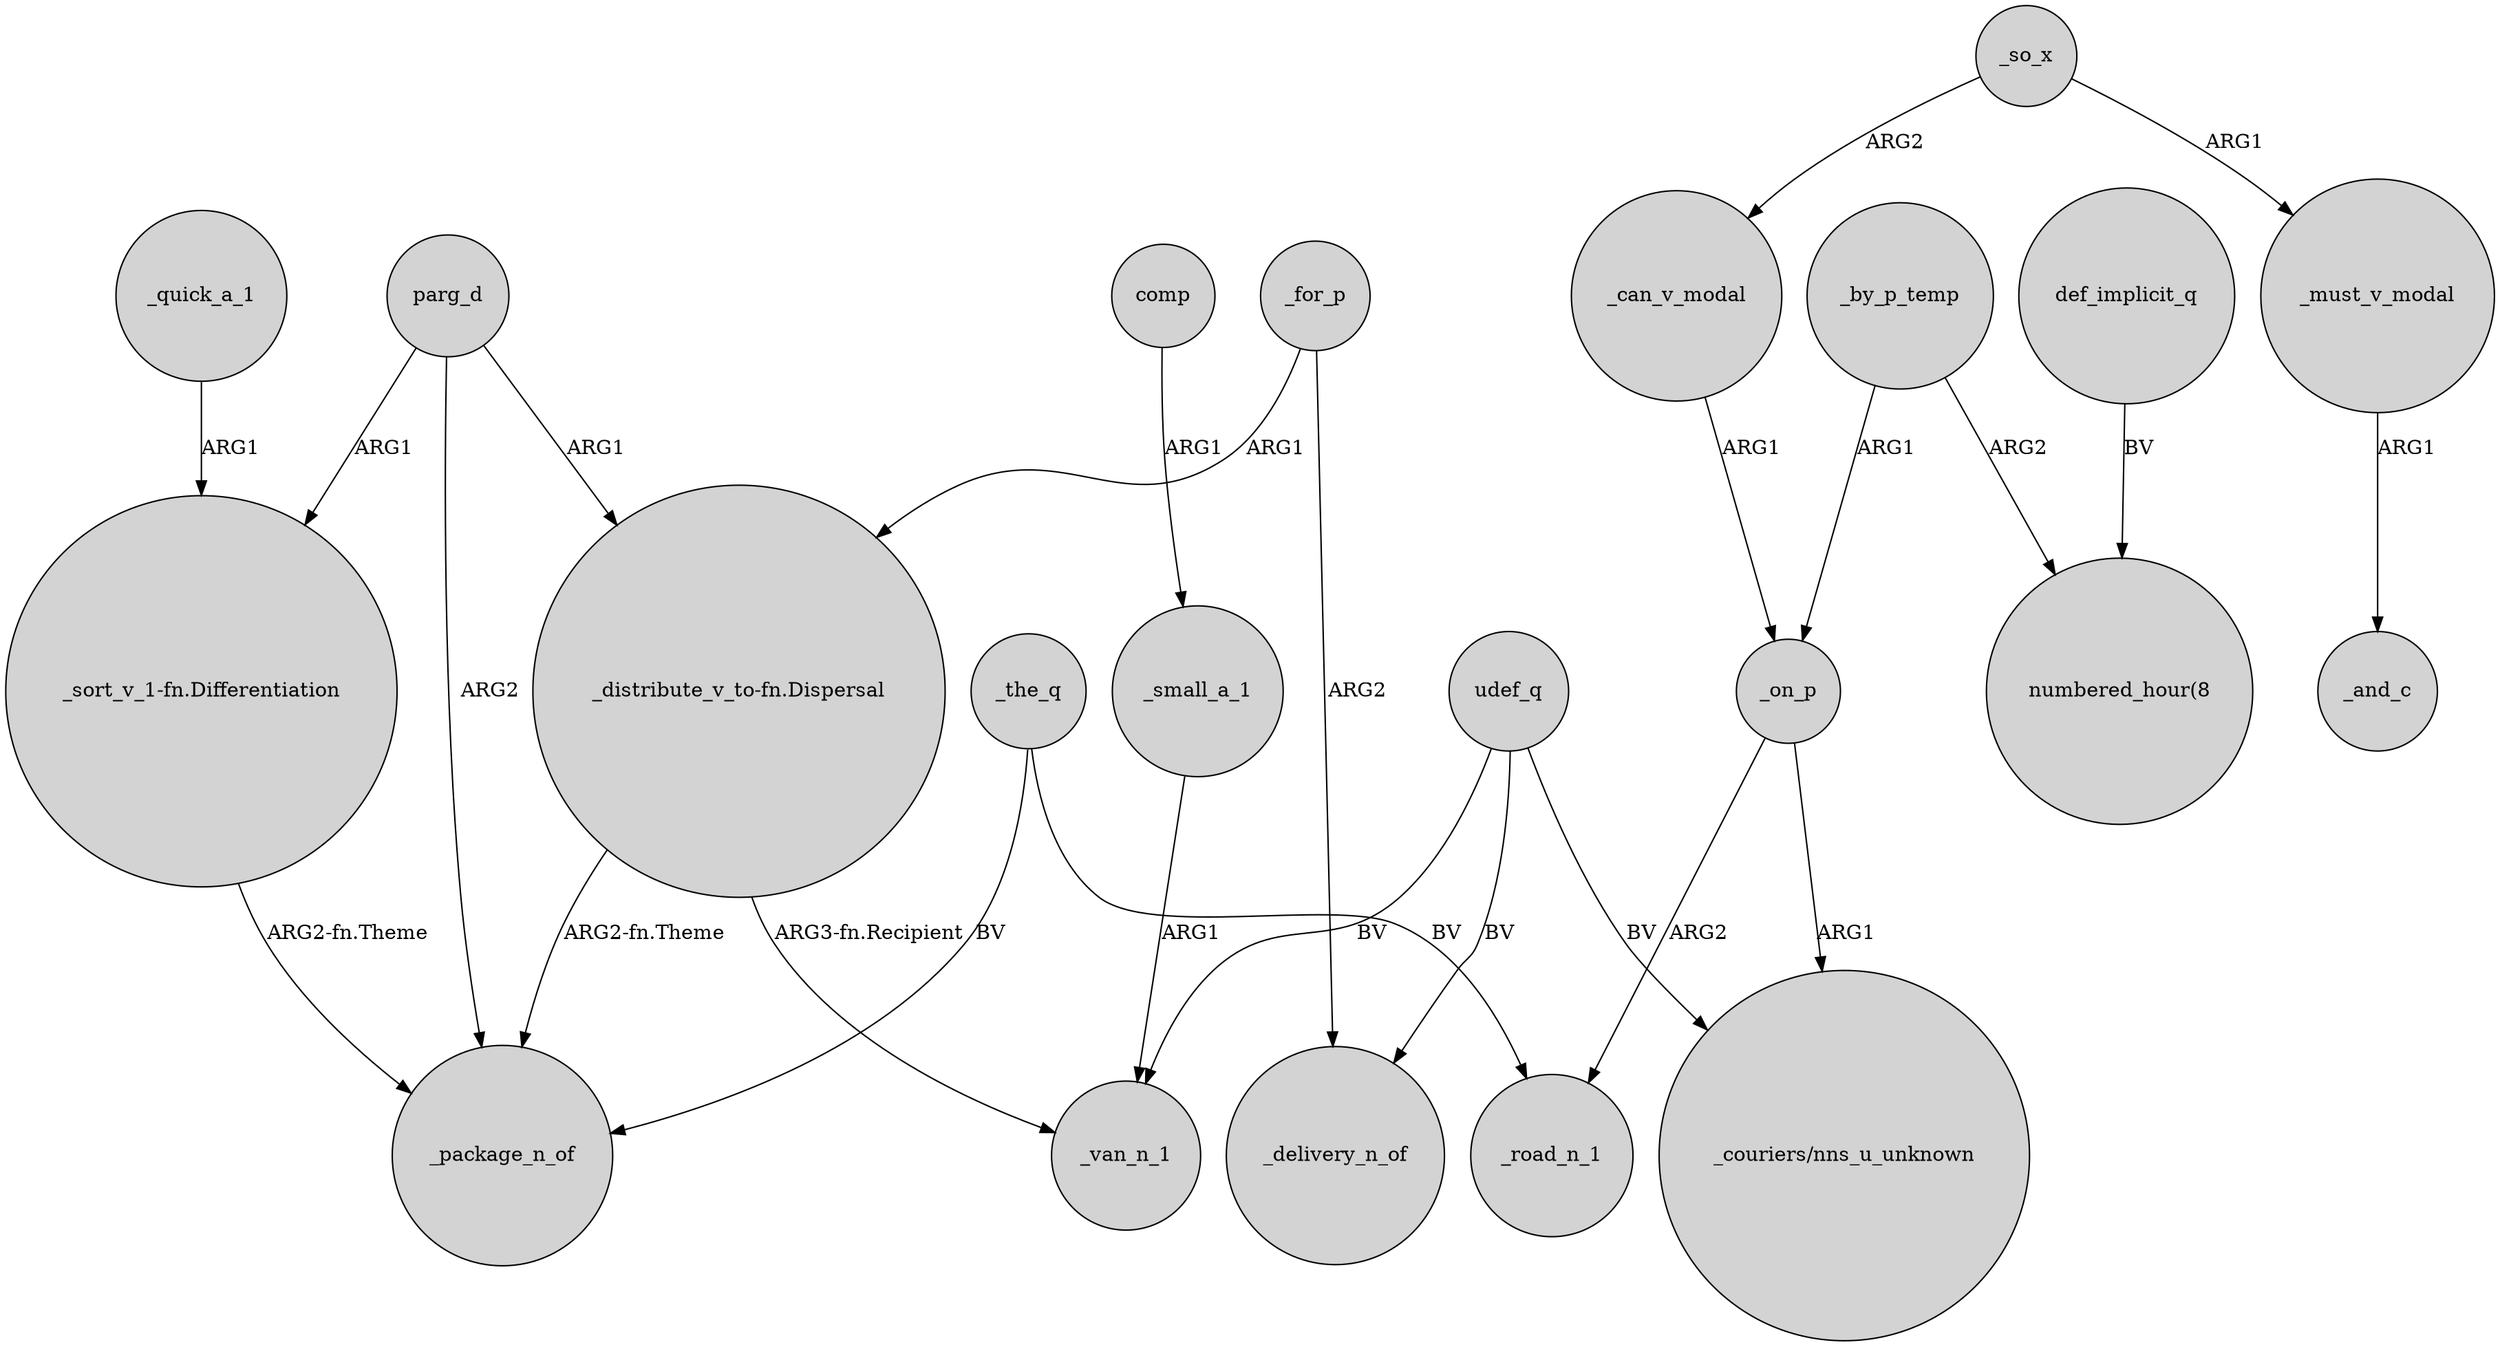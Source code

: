 digraph {
	node [shape=circle style=filled]
	parg_d -> "_sort_v_1-fn.Differentiation" [label=ARG1]
	parg_d -> "_distribute_v_to-fn.Dispersal" [label=ARG1]
	_the_q -> _package_n_of [label=BV]
	_so_x -> _must_v_modal [label=ARG1]
	_small_a_1 -> _van_n_1 [label=ARG1]
	udef_q -> _delivery_n_of [label=BV]
	_quick_a_1 -> "_sort_v_1-fn.Differentiation" [label=ARG1]
	_by_p_temp -> "numbered_hour(8":"35)" [label=ARG2]
	_on_p -> "_couriers/nns_u_unknown" [label=ARG1]
	_on_p -> _road_n_1 [label=ARG2]
	udef_q -> _van_n_1 [label=BV]
	_must_v_modal -> _and_c [label=ARG1]
	"_sort_v_1-fn.Differentiation" -> _package_n_of [label="ARG2-fn.Theme"]
	def_implicit_q -> "numbered_hour(8":"35)" [label=BV]
	comp -> _small_a_1 [label=ARG1]
	_by_p_temp -> _on_p [label=ARG1]
	parg_d -> _package_n_of [label=ARG2]
	_for_p -> _delivery_n_of [label=ARG2]
	_the_q -> _road_n_1 [label=BV]
	_for_p -> "_distribute_v_to-fn.Dispersal" [label=ARG1]
	_so_x -> _can_v_modal [label=ARG2]
	"_distribute_v_to-fn.Dispersal" -> _van_n_1 [label="ARG3-fn.Recipient"]
	_can_v_modal -> _on_p [label=ARG1]
	"_distribute_v_to-fn.Dispersal" -> _package_n_of [label="ARG2-fn.Theme"]
	udef_q -> "_couriers/nns_u_unknown" [label=BV]
}
